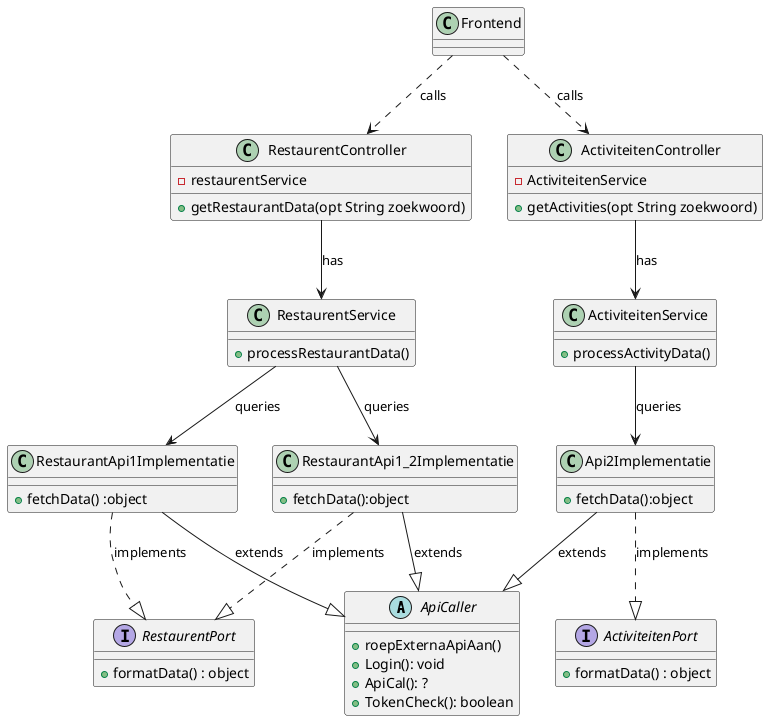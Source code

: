 @startuml

abstract class ApiCaller {
  + roepExternaApiAan()
  + Login(): void
  + ApiCal(): ?
  + TokenCheck(): boolean
}

interface RestaurentPort {
  + formatData() : object
}

interface ActiviteitenPort {
  + formatData() : object
}

class RestaurentController {
  - restaurentService
  + getRestaurantData(opt String zoekwoord)
}

class ActiviteitenController {
  - ActiviteitenService
  + getActivities(opt String zoekwoord)
}

class RestaurentService {
  + processRestaurantData()
}

class ActiviteitenService {
  + processActivityData()
}

class RestaurantApi1Implementatie {
  + fetchData() :object
}

class RestaurantApi1_2Implementatie {
  + fetchData():object
}

class Api2Implementatie {
  + fetchData():object
}

Frontend ..> RestaurentController : "calls"
Frontend ..> ActiviteitenController : "calls"

RestaurentController --> RestaurentService : "has"
ActiviteitenController --> ActiviteitenService : "has"

RestaurentService --> RestaurantApi1Implementatie : "queries"
RestaurentService --> RestaurantApi1_2Implementatie : "queries"
ActiviteitenService --> Api2Implementatie : "queries"

RestaurantApi1Implementatie ..|> RestaurentPort : "implements"
RestaurantApi1_2Implementatie ..|> RestaurentPort : "implements"
Api2Implementatie ..|> ActiviteitenPort : "implements"

RestaurantApi1Implementatie --|> ApiCaller : "extends"
RestaurantApi1_2Implementatie --|> ApiCaller : "extends"
Api2Implementatie --|> ApiCaller : "extends"

@enduml
